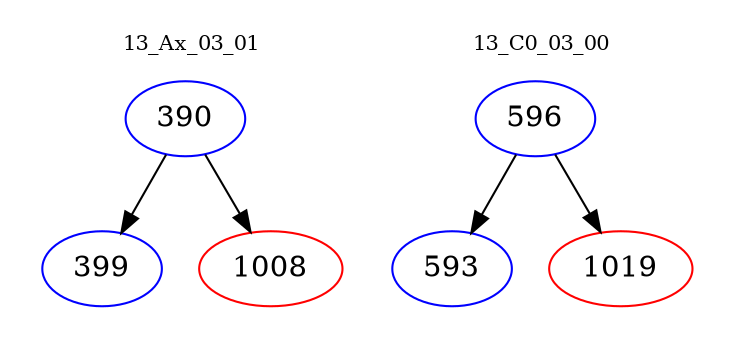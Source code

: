 digraph{
subgraph cluster_0 {
color = white
label = "13_Ax_03_01";
fontsize=10;
T0_390 [label="390", color="blue"]
T0_390 -> T0_399 [color="black"]
T0_399 [label="399", color="blue"]
T0_390 -> T0_1008 [color="black"]
T0_1008 [label="1008", color="red"]
}
subgraph cluster_1 {
color = white
label = "13_C0_03_00";
fontsize=10;
T1_596 [label="596", color="blue"]
T1_596 -> T1_593 [color="black"]
T1_593 [label="593", color="blue"]
T1_596 -> T1_1019 [color="black"]
T1_1019 [label="1019", color="red"]
}
}
